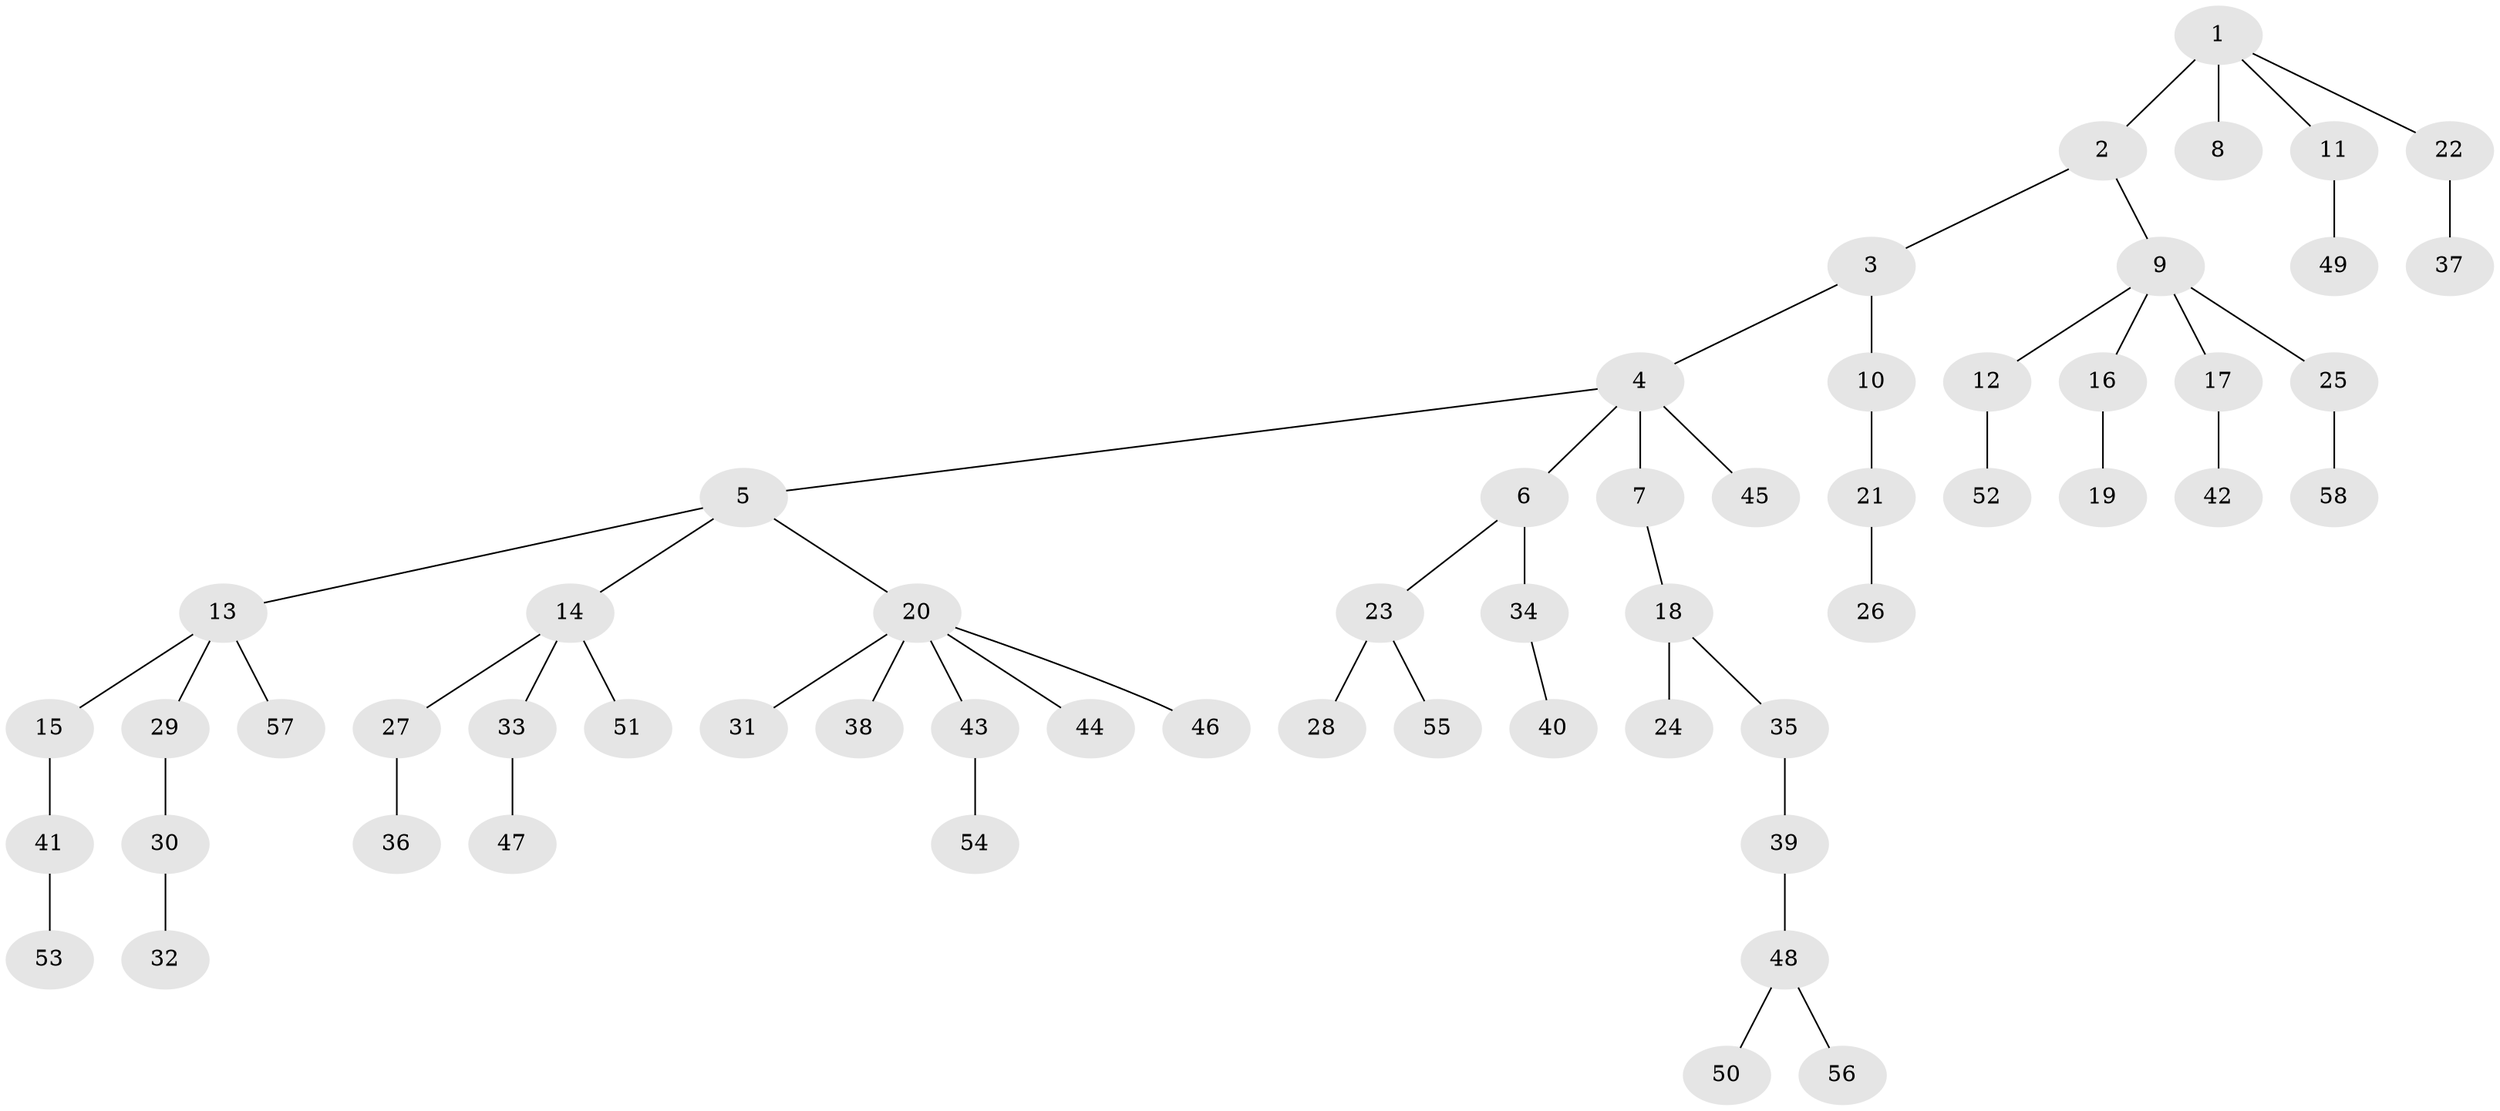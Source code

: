 // original degree distribution, {6: 0.017241379310344827, 4: 0.05172413793103448, 5: 0.034482758620689655, 3: 0.1724137931034483, 2: 0.20689655172413793, 1: 0.5086206896551724, 7: 0.008620689655172414}
// Generated by graph-tools (version 1.1) at 2025/51/03/04/25 22:51:38]
// undirected, 58 vertices, 57 edges
graph export_dot {
  node [color=gray90,style=filled];
  1;
  2;
  3;
  4;
  5;
  6;
  7;
  8;
  9;
  10;
  11;
  12;
  13;
  14;
  15;
  16;
  17;
  18;
  19;
  20;
  21;
  22;
  23;
  24;
  25;
  26;
  27;
  28;
  29;
  30;
  31;
  32;
  33;
  34;
  35;
  36;
  37;
  38;
  39;
  40;
  41;
  42;
  43;
  44;
  45;
  46;
  47;
  48;
  49;
  50;
  51;
  52;
  53;
  54;
  55;
  56;
  57;
  58;
  1 -- 2 [weight=1.0];
  1 -- 8 [weight=2.0];
  1 -- 11 [weight=1.0];
  1 -- 22 [weight=1.0];
  2 -- 3 [weight=1.0];
  2 -- 9 [weight=1.0];
  3 -- 4 [weight=1.0];
  3 -- 10 [weight=1.0];
  4 -- 5 [weight=1.0];
  4 -- 6 [weight=1.0];
  4 -- 7 [weight=1.0];
  4 -- 45 [weight=1.0];
  5 -- 13 [weight=1.0];
  5 -- 14 [weight=1.0];
  5 -- 20 [weight=1.0];
  6 -- 23 [weight=1.0];
  6 -- 34 [weight=3.0];
  7 -- 18 [weight=1.0];
  9 -- 12 [weight=1.0];
  9 -- 16 [weight=1.0];
  9 -- 17 [weight=2.0];
  9 -- 25 [weight=1.0];
  10 -- 21 [weight=1.0];
  11 -- 49 [weight=1.0];
  12 -- 52 [weight=1.0];
  13 -- 15 [weight=1.0];
  13 -- 29 [weight=1.0];
  13 -- 57 [weight=1.0];
  14 -- 27 [weight=1.0];
  14 -- 33 [weight=1.0];
  14 -- 51 [weight=1.0];
  15 -- 41 [weight=1.0];
  16 -- 19 [weight=1.0];
  17 -- 42 [weight=1.0];
  18 -- 24 [weight=3.0];
  18 -- 35 [weight=1.0];
  20 -- 31 [weight=1.0];
  20 -- 38 [weight=1.0];
  20 -- 43 [weight=1.0];
  20 -- 44 [weight=1.0];
  20 -- 46 [weight=1.0];
  21 -- 26 [weight=2.0];
  22 -- 37 [weight=1.0];
  23 -- 28 [weight=2.0];
  23 -- 55 [weight=1.0];
  25 -- 58 [weight=1.0];
  27 -- 36 [weight=1.0];
  29 -- 30 [weight=1.0];
  30 -- 32 [weight=1.0];
  33 -- 47 [weight=1.0];
  34 -- 40 [weight=1.0];
  35 -- 39 [weight=1.0];
  39 -- 48 [weight=1.0];
  41 -- 53 [weight=1.0];
  43 -- 54 [weight=1.0];
  48 -- 50 [weight=1.0];
  48 -- 56 [weight=1.0];
}
